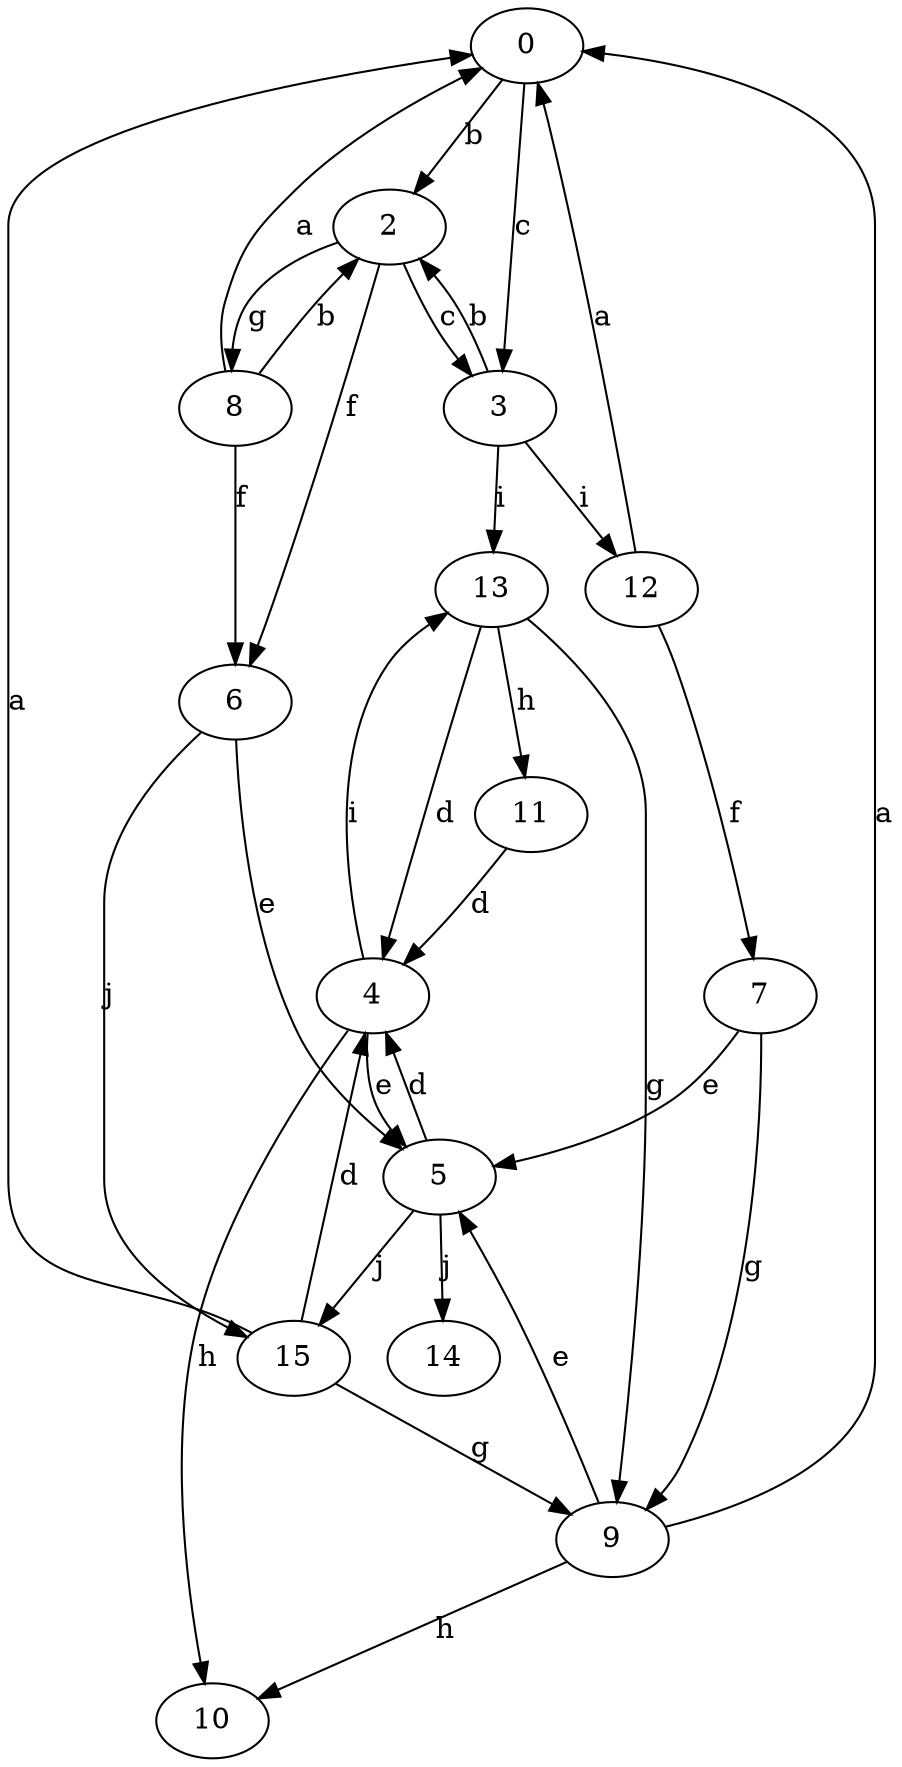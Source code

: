 strict digraph  {
0;
2;
3;
4;
5;
6;
7;
8;
9;
10;
11;
12;
13;
14;
15;
0 -> 2  [label=b];
0 -> 3  [label=c];
2 -> 3  [label=c];
2 -> 6  [label=f];
2 -> 8  [label=g];
3 -> 2  [label=b];
3 -> 12  [label=i];
3 -> 13  [label=i];
4 -> 5  [label=e];
4 -> 10  [label=h];
4 -> 13  [label=i];
5 -> 4  [label=d];
5 -> 14  [label=j];
5 -> 15  [label=j];
6 -> 5  [label=e];
6 -> 15  [label=j];
7 -> 5  [label=e];
7 -> 9  [label=g];
8 -> 0  [label=a];
8 -> 2  [label=b];
8 -> 6  [label=f];
9 -> 0  [label=a];
9 -> 5  [label=e];
9 -> 10  [label=h];
11 -> 4  [label=d];
12 -> 0  [label=a];
12 -> 7  [label=f];
13 -> 4  [label=d];
13 -> 9  [label=g];
13 -> 11  [label=h];
15 -> 0  [label=a];
15 -> 4  [label=d];
15 -> 9  [label=g];
}
